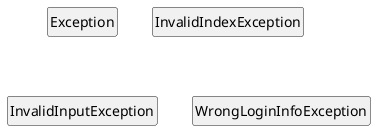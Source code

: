 @startuml
'https://plantuml.com/class-diagram

hide circle
hide members
skinparam classAttributeIconSize 0

class Exception

class InvalidIndexException
class InvalidInputException
class WrongLoginInfoException


@enduml